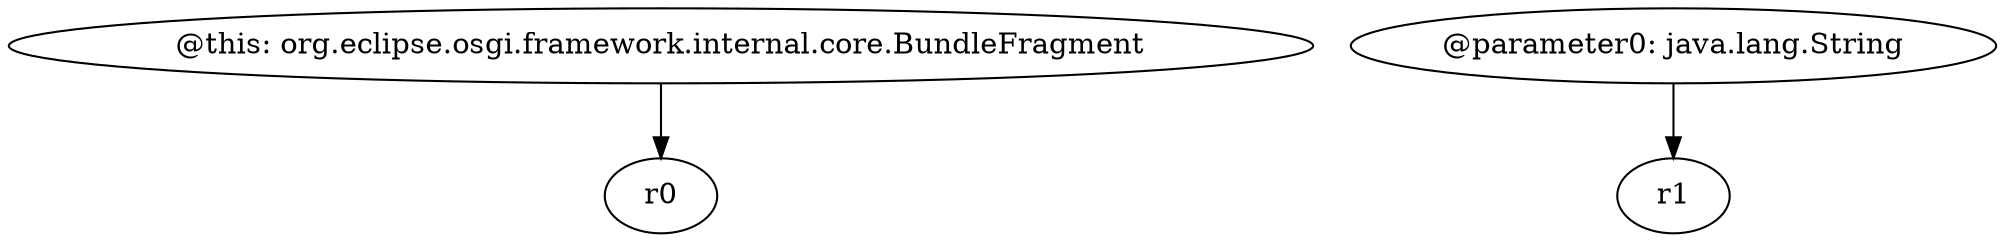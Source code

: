 digraph g {
0[label="@this: org.eclipse.osgi.framework.internal.core.BundleFragment"]
1[label="r0"]
0->1[label=""]
2[label="@parameter0: java.lang.String"]
3[label="r1"]
2->3[label=""]
}